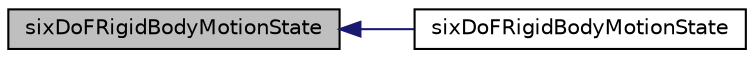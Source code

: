 digraph "sixDoFRigidBodyMotionState"
{
  bgcolor="transparent";
  edge [fontname="Helvetica",fontsize="10",labelfontname="Helvetica",labelfontsize="10"];
  node [fontname="Helvetica",fontsize="10",shape=record];
  rankdir="LR";
  Node1 [label="sixDoFRigidBodyMotionState",height=0.2,width=0.4,color="black", fillcolor="grey75", style="filled", fontcolor="black"];
  Node1 -> Node2 [dir="back",color="midnightblue",fontsize="10",style="solid",fontname="Helvetica"];
  Node2 [label="sixDoFRigidBodyMotionState",height=0.2,width=0.4,color="black",URL="$a02404.html#a15fb7f10c26550c664595910a5ef7fde",tooltip="Construct from dictionary. "];
}

